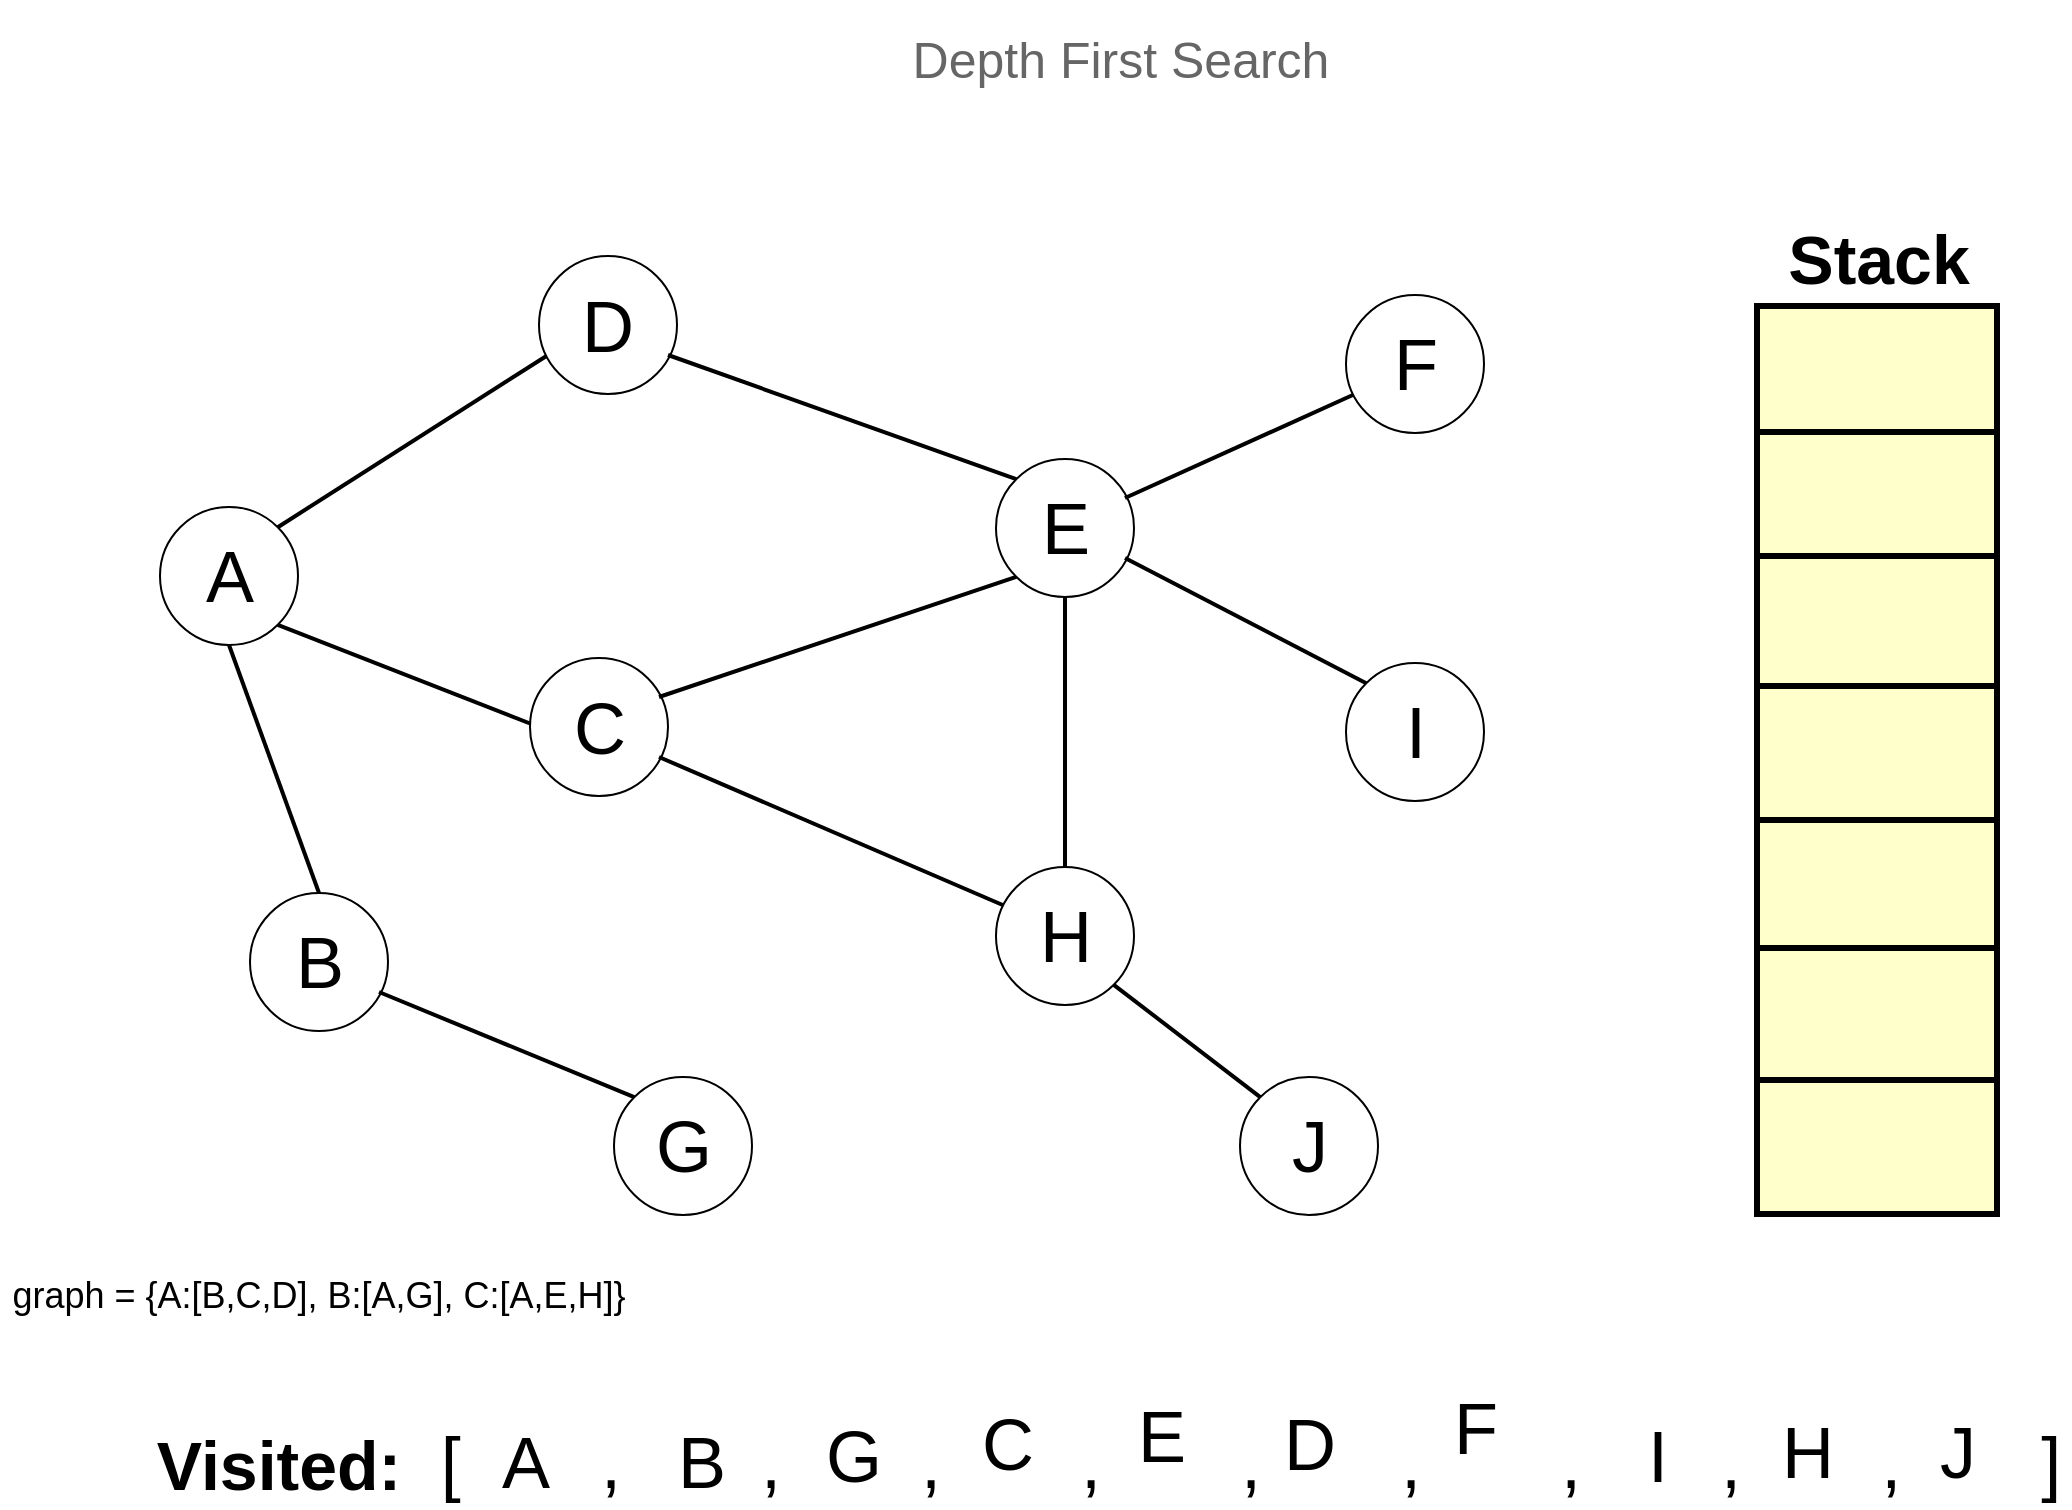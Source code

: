 <mxfile version="17.2.1" type="device"><diagram id="Y4cg5wBQxsTZnQ5amaxG" name="Page-1"><mxGraphModel dx="2399" dy="819" grid="0" gridSize="10" guides="1" tooltips="1" connect="1" arrows="1" fold="1" page="1" pageScale="1" pageWidth="1100" pageHeight="850" math="0" shadow="0"><root><mxCell id="0"/><mxCell id="1" parent="0"/><mxCell id="U78qBpOmDjyZ7_BI7Jns-68" value="" style="rounded=0;whiteSpace=wrap;html=1;fontSize=32;fontColor=#000000;strokeWidth=3;fillColor=#FFFFCC;" parent="1" vertex="1"><mxGeometry x="868.5" y="161" width="120" height="454" as="geometry"/></mxCell><mxCell id="U78qBpOmDjyZ7_BI7Jns-25" style="rounded=0;orthogonalLoop=1;jettySize=auto;html=1;exitX=1;exitY=1;exitDx=0;exitDy=0;entryX=0;entryY=0.5;entryDx=0;entryDy=0;fontSize=36;endArrow=none;endFill=0;strokeWidth=2;" parent="1" source="U78qBpOmDjyZ7_BI7Jns-1" target="U78qBpOmDjyZ7_BI7Jns-10" edge="1"><mxGeometry relative="1" as="geometry"/></mxCell><mxCell id="U78qBpOmDjyZ7_BI7Jns-27" style="edgeStyle=none;rounded=0;orthogonalLoop=1;jettySize=auto;html=1;exitX=1;exitY=0;exitDx=0;exitDy=0;entryX=0;entryY=1;entryDx=0;entryDy=0;fontSize=36;endArrow=none;endFill=0;strokeWidth=2;" parent="1" source="U78qBpOmDjyZ7_BI7Jns-1" target="U78qBpOmDjyZ7_BI7Jns-8" edge="1"><mxGeometry relative="1" as="geometry"/></mxCell><mxCell id="U78qBpOmDjyZ7_BI7Jns-29" style="edgeStyle=none;rounded=0;orthogonalLoop=1;jettySize=auto;html=1;exitX=0.5;exitY=1;exitDx=0;exitDy=0;entryX=0.5;entryY=0;entryDx=0;entryDy=0;fontSize=36;endArrow=none;endFill=0;strokeWidth=2;" parent="1" source="U78qBpOmDjyZ7_BI7Jns-1" target="U78qBpOmDjyZ7_BI7Jns-11" edge="1"><mxGeometry relative="1" as="geometry"/></mxCell><mxCell id="U78qBpOmDjyZ7_BI7Jns-1" value="" style="ellipse;whiteSpace=wrap;html=1;aspect=fixed;" parent="1" vertex="1"><mxGeometry x="70" y="261.5" width="69" height="69" as="geometry"/></mxCell><mxCell id="U78qBpOmDjyZ7_BI7Jns-2" value="&lt;font style=&quot;font-size: 36px&quot;&gt;A&lt;/font&gt;" style="text;html=1;strokeColor=none;fillColor=none;align=center;verticalAlign=middle;whiteSpace=wrap;rounded=0;" parent="1" vertex="1"><mxGeometry x="74.5" y="281" width="60" height="30" as="geometry"/></mxCell><mxCell id="U78qBpOmDjyZ7_BI7Jns-7" value="" style="ellipse;whiteSpace=wrap;html=1;aspect=fixed;" parent="1" vertex="1"><mxGeometry x="259.5" y="136" width="69" height="69" as="geometry"/></mxCell><mxCell id="U78qBpOmDjyZ7_BI7Jns-28" style="edgeStyle=none;rounded=0;orthogonalLoop=1;jettySize=auto;html=1;exitX=1;exitY=1;exitDx=0;exitDy=0;entryX=0;entryY=0;entryDx=0;entryDy=0;fontSize=36;endArrow=none;endFill=0;strokeWidth=2;" parent="1" source="U78qBpOmDjyZ7_BI7Jns-8" target="U78qBpOmDjyZ7_BI7Jns-13" edge="1"><mxGeometry relative="1" as="geometry"/></mxCell><mxCell id="U78qBpOmDjyZ7_BI7Jns-8" value="&lt;font style=&quot;font-size: 36px&quot;&gt;D&lt;/font&gt;" style="text;html=1;strokeColor=none;fillColor=none;align=center;verticalAlign=middle;whiteSpace=wrap;rounded=0;" parent="1" vertex="1"><mxGeometry x="264" y="155.5" width="60" height="30" as="geometry"/></mxCell><mxCell id="U78qBpOmDjyZ7_BI7Jns-9" value="" style="ellipse;whiteSpace=wrap;html=1;aspect=fixed;" parent="1" vertex="1"><mxGeometry x="255" y="337" width="69" height="69" as="geometry"/></mxCell><mxCell id="U78qBpOmDjyZ7_BI7Jns-30" style="edgeStyle=none;rounded=0;orthogonalLoop=1;jettySize=auto;html=1;exitX=1;exitY=1;exitDx=0;exitDy=0;entryX=0;entryY=0;entryDx=0;entryDy=0;fontSize=36;endArrow=none;endFill=0;strokeWidth=2;" parent="1" source="U78qBpOmDjyZ7_BI7Jns-10" target="U78qBpOmDjyZ7_BI7Jns-20" edge="1"><mxGeometry relative="1" as="geometry"/></mxCell><mxCell id="U78qBpOmDjyZ7_BI7Jns-31" style="edgeStyle=none;rounded=0;orthogonalLoop=1;jettySize=auto;html=1;exitX=1;exitY=0;exitDx=0;exitDy=0;entryX=0;entryY=1;entryDx=0;entryDy=0;fontSize=36;endArrow=none;endFill=0;strokeWidth=2;" parent="1" source="U78qBpOmDjyZ7_BI7Jns-10" target="U78qBpOmDjyZ7_BI7Jns-13" edge="1"><mxGeometry relative="1" as="geometry"/></mxCell><mxCell id="U78qBpOmDjyZ7_BI7Jns-10" value="&lt;font style=&quot;font-size: 36px&quot;&gt;C&lt;/font&gt;" style="text;html=1;strokeColor=none;fillColor=none;align=center;verticalAlign=middle;whiteSpace=wrap;rounded=0;" parent="1" vertex="1"><mxGeometry x="259.5" y="356.5" width="60" height="30" as="geometry"/></mxCell><mxCell id="U78qBpOmDjyZ7_BI7Jns-11" value="" style="ellipse;whiteSpace=wrap;html=1;aspect=fixed;" parent="1" vertex="1"><mxGeometry x="115" y="454.5" width="69" height="69" as="geometry"/></mxCell><mxCell id="U78qBpOmDjyZ7_BI7Jns-32" style="edgeStyle=none;rounded=0;orthogonalLoop=1;jettySize=auto;html=1;exitX=1;exitY=1;exitDx=0;exitDy=0;entryX=0;entryY=0;entryDx=0;entryDy=0;fontSize=36;endArrow=none;endFill=0;strokeWidth=2;" parent="1" source="U78qBpOmDjyZ7_BI7Jns-12" target="U78qBpOmDjyZ7_BI7Jns-21" edge="1"><mxGeometry relative="1" as="geometry"/></mxCell><mxCell id="U78qBpOmDjyZ7_BI7Jns-12" value="&lt;font style=&quot;font-size: 36px&quot;&gt;B&lt;/font&gt;" style="text;html=1;strokeColor=none;fillColor=none;align=center;verticalAlign=middle;whiteSpace=wrap;rounded=0;" parent="1" vertex="1"><mxGeometry x="119.5" y="474" width="60" height="30" as="geometry"/></mxCell><mxCell id="U78qBpOmDjyZ7_BI7Jns-13" value="" style="ellipse;whiteSpace=wrap;html=1;aspect=fixed;" parent="1" vertex="1"><mxGeometry x="488" y="237.5" width="69" height="69" as="geometry"/></mxCell><mxCell id="U78qBpOmDjyZ7_BI7Jns-34" style="edgeStyle=none;rounded=0;orthogonalLoop=1;jettySize=auto;html=1;exitX=1;exitY=1;exitDx=0;exitDy=0;entryX=0;entryY=0;entryDx=0;entryDy=0;fontSize=36;endArrow=none;endFill=0;strokeWidth=2;" parent="1" source="U78qBpOmDjyZ7_BI7Jns-14" target="U78qBpOmDjyZ7_BI7Jns-17" edge="1"><mxGeometry relative="1" as="geometry"/></mxCell><mxCell id="U78qBpOmDjyZ7_BI7Jns-35" style="edgeStyle=none;rounded=0;orthogonalLoop=1;jettySize=auto;html=1;exitX=1;exitY=0;exitDx=0;exitDy=0;entryX=0;entryY=1;entryDx=0;entryDy=0;fontSize=36;endArrow=none;endFill=0;strokeWidth=2;" parent="1" source="U78qBpOmDjyZ7_BI7Jns-14" target="U78qBpOmDjyZ7_BI7Jns-16" edge="1"><mxGeometry relative="1" as="geometry"/></mxCell><mxCell id="U78qBpOmDjyZ7_BI7Jns-14" value="&lt;font style=&quot;font-size: 36px&quot;&gt;E&lt;/font&gt;" style="text;html=1;strokeColor=none;fillColor=none;align=center;verticalAlign=middle;whiteSpace=wrap;rounded=0;" parent="1" vertex="1"><mxGeometry x="492.5" y="257" width="60" height="30" as="geometry"/></mxCell><mxCell id="U78qBpOmDjyZ7_BI7Jns-15" value="" style="ellipse;whiteSpace=wrap;html=1;aspect=fixed;" parent="1" vertex="1"><mxGeometry x="663" y="155.5" width="69" height="69" as="geometry"/></mxCell><mxCell id="U78qBpOmDjyZ7_BI7Jns-16" value="&lt;font style=&quot;font-size: 36px&quot;&gt;F&lt;/font&gt;" style="text;html=1;strokeColor=none;fillColor=none;align=center;verticalAlign=middle;whiteSpace=wrap;rounded=0;" parent="1" vertex="1"><mxGeometry x="667.5" y="175" width="60" height="30" as="geometry"/></mxCell><mxCell id="U78qBpOmDjyZ7_BI7Jns-17" value="" style="ellipse;whiteSpace=wrap;html=1;aspect=fixed;" parent="1" vertex="1"><mxGeometry x="663" y="339.5" width="69" height="69" as="geometry"/></mxCell><mxCell id="U78qBpOmDjyZ7_BI7Jns-18" value="&lt;font style=&quot;font-size: 36px&quot;&gt;I&lt;/font&gt;" style="text;html=1;strokeColor=none;fillColor=none;align=center;verticalAlign=middle;whiteSpace=wrap;rounded=0;" parent="1" vertex="1"><mxGeometry x="667.5" y="359" width="60" height="30" as="geometry"/></mxCell><mxCell id="U78qBpOmDjyZ7_BI7Jns-33" style="edgeStyle=none;rounded=0;orthogonalLoop=1;jettySize=auto;html=1;exitX=0.5;exitY=0;exitDx=0;exitDy=0;entryX=0.5;entryY=1;entryDx=0;entryDy=0;fontSize=36;endArrow=none;endFill=0;strokeWidth=2;" parent="1" source="U78qBpOmDjyZ7_BI7Jns-19" target="U78qBpOmDjyZ7_BI7Jns-13" edge="1"><mxGeometry relative="1" as="geometry"/></mxCell><mxCell id="U78qBpOmDjyZ7_BI7Jns-36" style="edgeStyle=none;rounded=0;orthogonalLoop=1;jettySize=auto;html=1;exitX=1;exitY=1;exitDx=0;exitDy=0;entryX=0;entryY=0;entryDx=0;entryDy=0;fontSize=36;endArrow=none;endFill=0;strokeWidth=2;" parent="1" source="U78qBpOmDjyZ7_BI7Jns-19" target="U78qBpOmDjyZ7_BI7Jns-23" edge="1"><mxGeometry relative="1" as="geometry"/></mxCell><mxCell id="U78qBpOmDjyZ7_BI7Jns-19" value="" style="ellipse;whiteSpace=wrap;html=1;aspect=fixed;" parent="1" vertex="1"><mxGeometry x="488" y="441.5" width="69" height="69" as="geometry"/></mxCell><mxCell id="U78qBpOmDjyZ7_BI7Jns-20" value="&lt;font style=&quot;font-size: 36px&quot;&gt;H&lt;/font&gt;" style="text;html=1;strokeColor=none;fillColor=none;align=center;verticalAlign=middle;whiteSpace=wrap;rounded=0;" parent="1" vertex="1"><mxGeometry x="492.5" y="461" width="60" height="30" as="geometry"/></mxCell><mxCell id="U78qBpOmDjyZ7_BI7Jns-21" value="" style="ellipse;whiteSpace=wrap;html=1;aspect=fixed;" parent="1" vertex="1"><mxGeometry x="297" y="546.5" width="69" height="69" as="geometry"/></mxCell><mxCell id="U78qBpOmDjyZ7_BI7Jns-22" value="&lt;font style=&quot;font-size: 36px&quot;&gt;G&lt;/font&gt;" style="text;html=1;strokeColor=none;fillColor=none;align=center;verticalAlign=middle;whiteSpace=wrap;rounded=0;" parent="1" vertex="1"><mxGeometry x="301.5" y="566" width="60" height="30" as="geometry"/></mxCell><mxCell id="U78qBpOmDjyZ7_BI7Jns-23" value="" style="ellipse;whiteSpace=wrap;html=1;aspect=fixed;" parent="1" vertex="1"><mxGeometry x="610" y="546.5" width="69" height="69" as="geometry"/></mxCell><mxCell id="U78qBpOmDjyZ7_BI7Jns-24" value="&lt;font style=&quot;font-size: 36px&quot;&gt;J&lt;/font&gt;" style="text;html=1;strokeColor=none;fillColor=none;align=center;verticalAlign=middle;whiteSpace=wrap;rounded=0;" parent="1" vertex="1"><mxGeometry x="614.5" y="566" width="60" height="30" as="geometry"/></mxCell><mxCell id="U78qBpOmDjyZ7_BI7Jns-41" value="&lt;font style=&quot;font-size: 25px&quot; color=&quot;#666666&quot;&gt;Depth First Search&lt;/font&gt;" style="text;html=1;align=center;verticalAlign=middle;resizable=0;points=[];autosize=1;fontSize=36;" parent="1" vertex="1"><mxGeometry x="441" y="8" width="218" height="51" as="geometry"/></mxCell><mxCell id="U78qBpOmDjyZ7_BI7Jns-42" value="&lt;font size=&quot;1&quot; color=&quot;#000000&quot;&gt;&lt;b style=&quot;font-size: 34px&quot;&gt;Stack&lt;/b&gt;&lt;/font&gt;" style="text;html=1;align=center;verticalAlign=middle;resizable=0;points=[];autosize=1;strokeColor=none;fillColor=none;fontSize=25;fontColor=#FFB570;" parent="1" vertex="1"><mxGeometry x="878" y="116" width="101" height="43" as="geometry"/></mxCell><mxCell id="U78qBpOmDjyZ7_BI7Jns-73" value="&lt;font color=&quot;#000000&quot; size=&quot;1&quot;&gt;&lt;b style=&quot;font-size: 34px&quot;&gt;Visited:&lt;/b&gt;&lt;/font&gt;" style="text;html=1;align=center;verticalAlign=middle;resizable=0;points=[];autosize=1;strokeColor=none;fillColor=none;fontSize=25;fontColor=#666666;" parent="1" vertex="1"><mxGeometry x="63" y="719" width="132" height="43" as="geometry"/></mxCell><mxCell id="U78qBpOmDjyZ7_BI7Jns-74" value="[&lt;span style=&quot;white-space: pre ; font-size: 36px&quot;&gt;&#9;&lt;/span&gt;,&lt;span style=&quot;white-space: pre ; font-size: 36px&quot;&gt;&#9;&lt;/span&gt;,&lt;span style=&quot;white-space: pre ; font-size: 36px&quot;&gt;&#9;&lt;/span&gt;,&lt;span style=&quot;white-space: pre ; font-size: 36px&quot;&gt;&#9;&lt;/span&gt;,&lt;span style=&quot;white-space: pre ; font-size: 36px&quot;&gt;&#9;&lt;/span&gt;,&lt;span style=&quot;white-space: pre ; font-size: 36px&quot;&gt;&#9;&lt;/span&gt;,&lt;span style=&quot;white-space: pre ; font-size: 36px&quot;&gt;&#9;&lt;/span&gt;,&lt;span style=&quot;white-space: pre ; font-size: 36px&quot;&gt;&#9;&lt;/span&gt;,&lt;span style=&quot;white-space: pre ; font-size: 36px&quot;&gt;&#9;&lt;/span&gt;,&lt;span style=&quot;white-space: pre&quot;&gt;&#9;&lt;/span&gt;]" style="text;html=1;align=center;verticalAlign=middle;resizable=0;points=[];autosize=1;strokeColor=none;fillColor=none;fontSize=36;fontColor=#000000;" parent="1" vertex="1"><mxGeometry x="205" y="715" width="820" height="47" as="geometry"/></mxCell><mxCell id="otuS8um1qBkRRXjxtP8E-1" value="" style="rounded=0;whiteSpace=wrap;html=1;strokeWidth=3;fillColor=#FFFFCC;" parent="1" vertex="1"><mxGeometry x="868.5" y="224" width="120" height="324" as="geometry"/></mxCell><mxCell id="otuS8um1qBkRRXjxtP8E-2" value="" style="rounded=0;whiteSpace=wrap;html=1;strokeWidth=3;fillColor=#FFFFCC;" parent="1" vertex="1"><mxGeometry x="868.5" y="286" width="120" height="196" as="geometry"/></mxCell><mxCell id="otuS8um1qBkRRXjxtP8E-4" value="" style="rounded=0;whiteSpace=wrap;html=1;strokeWidth=3;fillColor=#FFFFCC;" parent="1" vertex="1"><mxGeometry x="868.5" y="351" width="120" height="67" as="geometry"/></mxCell><mxCell id="p-BZFcuLNRC2EnZo3JzL-2" value="&lt;font style=&quot;font-size: 36px&quot;&gt;A&lt;/font&gt;" style="text;html=1;strokeColor=none;fillColor=none;align=center;verticalAlign=middle;whiteSpace=wrap;rounded=0;" vertex="1" parent="1"><mxGeometry x="223" y="723.5" width="60" height="30" as="geometry"/></mxCell><mxCell id="p-BZFcuLNRC2EnZo3JzL-4" value="&lt;font style=&quot;font-size: 36px&quot;&gt;B&lt;/font&gt;" style="text;html=1;strokeColor=none;fillColor=none;align=center;verticalAlign=middle;whiteSpace=wrap;rounded=0;" vertex="1" parent="1"><mxGeometry x="311" y="723.5" width="60" height="30" as="geometry"/></mxCell><mxCell id="p-BZFcuLNRC2EnZo3JzL-6" value="&lt;font style=&quot;font-size: 36px&quot;&gt;G&lt;/font&gt;" style="text;html=1;strokeColor=none;fillColor=none;align=center;verticalAlign=middle;whiteSpace=wrap;rounded=0;" vertex="1" parent="1"><mxGeometry x="387" y="721" width="60" height="30" as="geometry"/></mxCell><mxCell id="p-BZFcuLNRC2EnZo3JzL-8" value="&lt;font style=&quot;font-size: 36px&quot;&gt;C&lt;/font&gt;" style="text;html=1;strokeColor=none;fillColor=none;align=center;verticalAlign=middle;whiteSpace=wrap;rounded=0;" vertex="1" parent="1"><mxGeometry x="464" y="715" width="60" height="30" as="geometry"/></mxCell><mxCell id="p-BZFcuLNRC2EnZo3JzL-10" value="&lt;font style=&quot;font-size: 36px&quot;&gt;E&lt;/font&gt;" style="text;html=1;strokeColor=none;fillColor=none;align=center;verticalAlign=middle;whiteSpace=wrap;rounded=0;" vertex="1" parent="1"><mxGeometry x="541" y="711" width="60" height="30" as="geometry"/></mxCell><mxCell id="p-BZFcuLNRC2EnZo3JzL-13" value="&lt;font style=&quot;font-size: 36px&quot;&gt;D&lt;/font&gt;" style="text;html=1;strokeColor=none;fillColor=none;align=center;verticalAlign=middle;whiteSpace=wrap;rounded=0;" vertex="1" parent="1"><mxGeometry x="614.5" y="715" width="60" height="30" as="geometry"/></mxCell><mxCell id="p-BZFcuLNRC2EnZo3JzL-16" value="&lt;font style=&quot;font-size: 36px&quot;&gt;F&lt;/font&gt;" style="text;html=1;strokeColor=none;fillColor=none;align=center;verticalAlign=middle;whiteSpace=wrap;rounded=0;" vertex="1" parent="1"><mxGeometry x="698" y="707" width="60" height="30" as="geometry"/></mxCell><mxCell id="p-BZFcuLNRC2EnZo3JzL-19" value="&lt;font style=&quot;font-size: 36px&quot;&gt;I&lt;/font&gt;" style="text;html=1;strokeColor=none;fillColor=none;align=center;verticalAlign=middle;whiteSpace=wrap;rounded=0;" vertex="1" parent="1"><mxGeometry x="789" y="721" width="60" height="30" as="geometry"/></mxCell><mxCell id="p-BZFcuLNRC2EnZo3JzL-22" value="&lt;font style=&quot;font-size: 36px&quot;&gt;H&lt;/font&gt;" style="text;html=1;strokeColor=none;fillColor=none;align=center;verticalAlign=middle;whiteSpace=wrap;rounded=0;" vertex="1" parent="1"><mxGeometry x="864" y="719" width="60" height="30" as="geometry"/></mxCell><mxCell id="p-BZFcuLNRC2EnZo3JzL-26" value="&lt;font style=&quot;font-size: 36px&quot;&gt;J&lt;/font&gt;" style="text;html=1;strokeColor=none;fillColor=none;align=center;verticalAlign=middle;whiteSpace=wrap;rounded=0;" vertex="1" parent="1"><mxGeometry x="939" y="719" width="60" height="30" as="geometry"/></mxCell><mxCell id="p-BZFcuLNRC2EnZo3JzL-27" value="&lt;font style=&quot;font-size: 18px&quot;&gt;graph = {A:[B,C,D], B:[A,G], C:[A,E,H]}&lt;/font&gt;" style="text;html=1;align=center;verticalAlign=middle;resizable=0;points=[];autosize=1;strokeColor=none;fillColor=none;" vertex="1" parent="1"><mxGeometry x="-10" y="645" width="317" height="21" as="geometry"/></mxCell></root></mxGraphModel></diagram></mxfile>